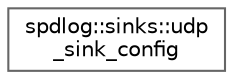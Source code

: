 digraph "类继承关系图"
{
 // LATEX_PDF_SIZE
  bgcolor="transparent";
  edge [fontname=Helvetica,fontsize=10,labelfontname=Helvetica,labelfontsize=10];
  node [fontname=Helvetica,fontsize=10,shape=box,height=0.2,width=0.4];
  rankdir="LR";
  Node0 [id="Node000000",label="spdlog::sinks::udp\l_sink_config",height=0.2,width=0.4,color="grey40", fillcolor="white", style="filled",URL="$structspdlog_1_1sinks_1_1udp__sink__config.html",tooltip=" "];
}
